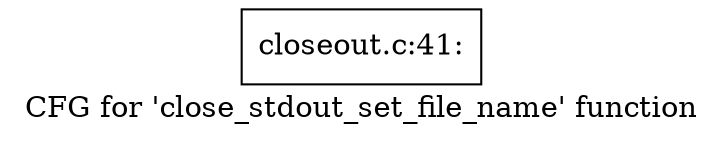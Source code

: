 digraph "CFG for 'close_stdout_set_file_name' function" {
	label="CFG for 'close_stdout_set_file_name' function";

	Node0xcdd83b0 [shape=record,label="{closeout.c:41:}"];
}
